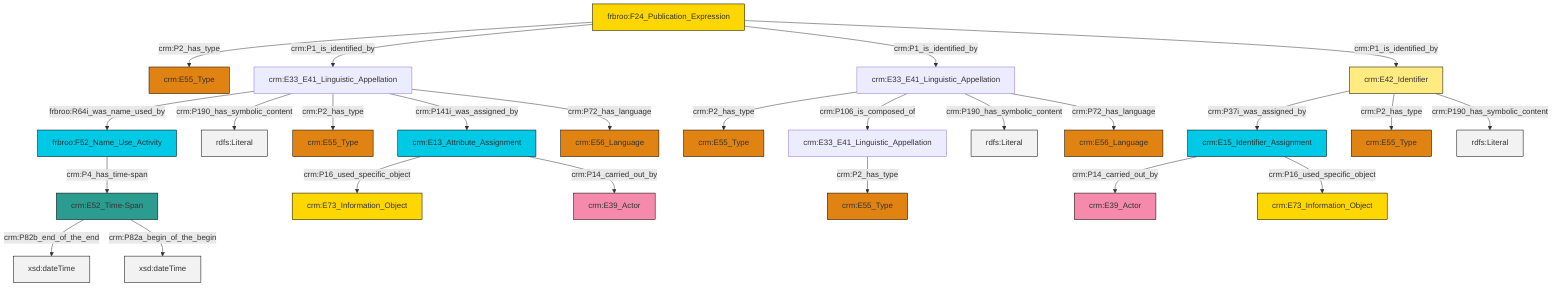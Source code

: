 graph TD
classDef Literal fill:#f2f2f2,stroke:#000000;
classDef CRM_Entity fill:#FFFFFF,stroke:#000000;
classDef Temporal_Entity fill:#00C9E6, stroke:#000000;
classDef Type fill:#E18312, stroke:#000000;
classDef Time-Span fill:#2C9C91, stroke:#000000;
classDef Appellation fill:#FFEB7F, stroke:#000000;
classDef Place fill:#008836, stroke:#000000;
classDef Persistent_Item fill:#B266B2, stroke:#000000;
classDef Conceptual_Object fill:#FFD700, stroke:#000000;
classDef Physical_Thing fill:#D2B48C, stroke:#000000;
classDef Actor fill:#f58aad, stroke:#000000;
classDef PC_Classes fill:#4ce600, stroke:#000000;
classDef Multi fill:#cccccc,stroke:#000000;

4["crm:E52_Time-Span"]:::Time-Span -->|crm:P82b_end_of_the_end| 5[xsd:dateTime]:::Literal
6["crm:E33_E41_Linguistic_Appellation"]:::Default -->|frbroo:R64i_was_name_used_by| 7["frbroo:F52_Name_Use_Activity"]:::Temporal_Entity
12["frbroo:F24_Publication_Expression"]:::Conceptual_Object -->|crm:P2_has_type| 13["crm:E55_Type"]:::Type
12["frbroo:F24_Publication_Expression"]:::Conceptual_Object -->|crm:P1_is_identified_by| 6["crm:E33_E41_Linguistic_Appellation"]:::Default
12["frbroo:F24_Publication_Expression"]:::Conceptual_Object -->|crm:P1_is_identified_by| 18["crm:E33_E41_Linguistic_Appellation"]:::Default
18["crm:E33_E41_Linguistic_Appellation"]:::Default -->|crm:P2_has_type| 2["crm:E55_Type"]:::Type
12["frbroo:F24_Publication_Expression"]:::Conceptual_Object -->|crm:P1_is_identified_by| 19["crm:E42_Identifier"]:::Appellation
18["crm:E33_E41_Linguistic_Appellation"]:::Default -->|crm:P106_is_composed_of| 8["crm:E33_E41_Linguistic_Appellation"]:::Default
19["crm:E42_Identifier"]:::Appellation -->|crm:P37i_was_assigned_by| 14["crm:E15_Identifier_Assignment"]:::Temporal_Entity
7["frbroo:F52_Name_Use_Activity"]:::Temporal_Entity -->|crm:P4_has_time-span| 4["crm:E52_Time-Span"]:::Time-Span
20["crm:E13_Attribute_Assignment"]:::Temporal_Entity -->|crm:P16_used_specific_object| 16["crm:E73_Information_Object"]:::Conceptual_Object
20["crm:E13_Attribute_Assignment"]:::Temporal_Entity -->|crm:P14_carried_out_by| 22["crm:E39_Actor"]:::Actor
19["crm:E42_Identifier"]:::Appellation -->|crm:P2_has_type| 23["crm:E55_Type"]:::Type
6["crm:E33_E41_Linguistic_Appellation"]:::Default -->|crm:P190_has_symbolic_content| 24[rdfs:Literal]:::Literal
19["crm:E42_Identifier"]:::Appellation -->|crm:P190_has_symbolic_content| 25[rdfs:Literal]:::Literal
18["crm:E33_E41_Linguistic_Appellation"]:::Default -->|crm:P190_has_symbolic_content| 32[rdfs:Literal]:::Literal
6["crm:E33_E41_Linguistic_Appellation"]:::Default -->|crm:P2_has_type| 0["crm:E55_Type"]:::Type
6["crm:E33_E41_Linguistic_Appellation"]:::Default -->|crm:P141i_was_assigned_by| 20["crm:E13_Attribute_Assignment"]:::Temporal_Entity
4["crm:E52_Time-Span"]:::Time-Span -->|crm:P82a_begin_of_the_begin| 38[xsd:dateTime]:::Literal
8["crm:E33_E41_Linguistic_Appellation"]:::Default -->|crm:P2_has_type| 10["crm:E55_Type"]:::Type
14["crm:E15_Identifier_Assignment"]:::Temporal_Entity -->|crm:P14_carried_out_by| 41["crm:E39_Actor"]:::Actor
18["crm:E33_E41_Linguistic_Appellation"]:::Default -->|crm:P72_has_language| 28["crm:E56_Language"]:::Type
14["crm:E15_Identifier_Assignment"]:::Temporal_Entity -->|crm:P16_used_specific_object| 35["crm:E73_Information_Object"]:::Conceptual_Object
6["crm:E33_E41_Linguistic_Appellation"]:::Default -->|crm:P72_has_language| 33["crm:E56_Language"]:::Type
